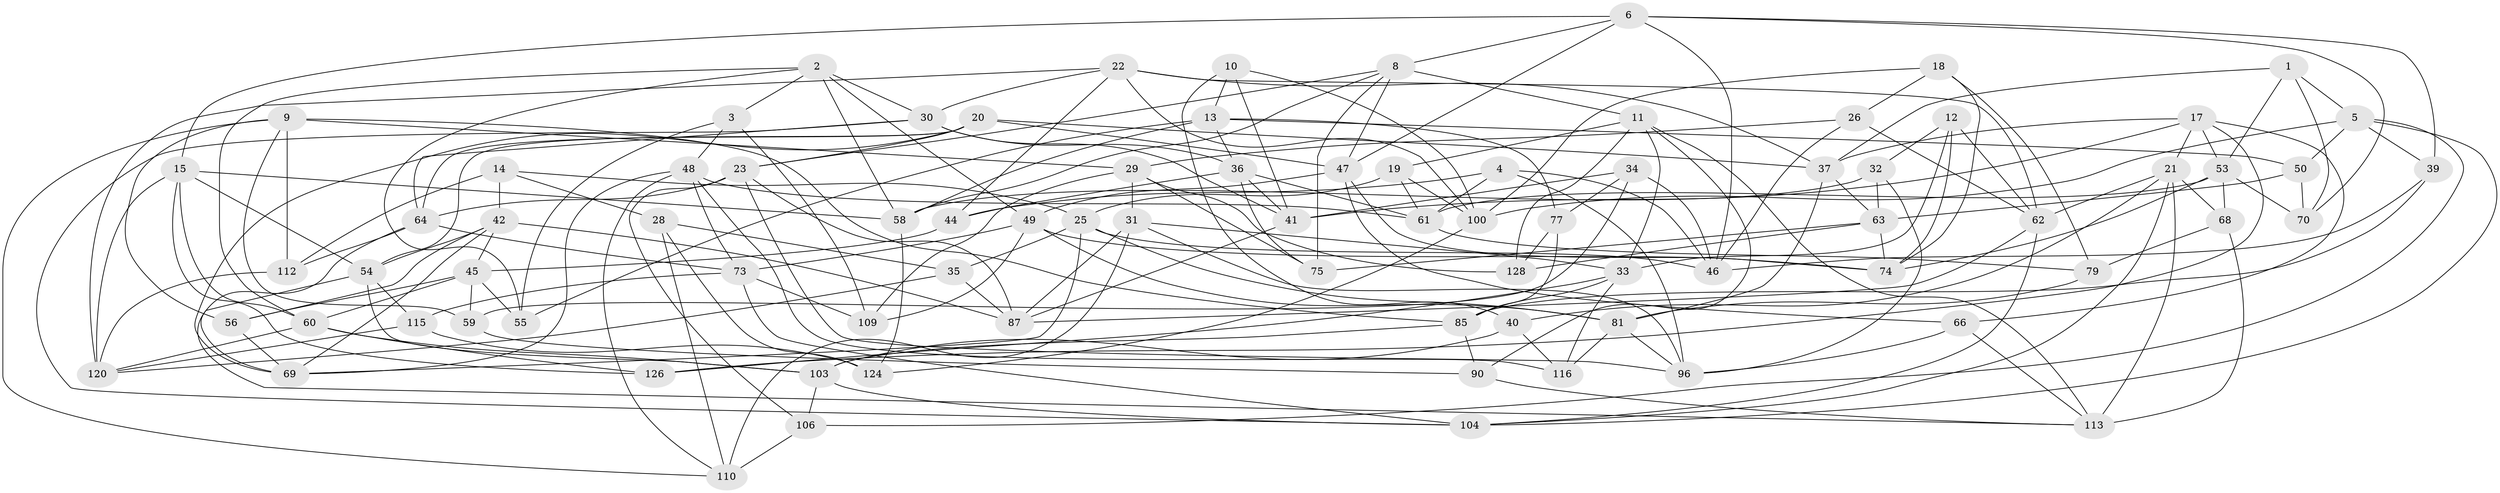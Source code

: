 // Generated by graph-tools (version 1.1) at 2025/24/03/03/25 07:24:26]
// undirected, 83 vertices, 213 edges
graph export_dot {
graph [start="1"]
  node [color=gray90,style=filled];
  1;
  2 [super="+72"];
  3;
  4;
  5 [super="+7"];
  6 [super="+84"];
  8 [super="+24"];
  9 [super="+102"];
  10;
  11 [super="+27"];
  12;
  13 [super="+43"];
  14;
  15 [super="+16"];
  17 [super="+38"];
  18;
  19;
  20 [super="+80"];
  21 [super="+65"];
  22 [super="+89"];
  23 [super="+57"];
  25 [super="+52"];
  26;
  28;
  29 [super="+122"];
  30 [super="+67"];
  31 [super="+83"];
  32;
  33 [super="+78"];
  34;
  35;
  36 [super="+88"];
  37 [super="+51"];
  39;
  40;
  41 [super="+98"];
  42 [super="+123"];
  44;
  45 [super="+92"];
  46 [super="+76"];
  47 [super="+127"];
  48 [super="+86"];
  49 [super="+71"];
  50;
  53 [super="+95"];
  54 [super="+94"];
  55;
  56;
  58 [super="+121"];
  59;
  60 [super="+131"];
  61 [super="+105"];
  62 [super="+93"];
  63 [super="+97"];
  64 [super="+91"];
  66;
  68;
  69 [super="+107"];
  70;
  73 [super="+114"];
  74 [super="+82"];
  75;
  77;
  79;
  81 [super="+117"];
  85 [super="+101"];
  87 [super="+99"];
  90;
  96 [super="+111"];
  100 [super="+125"];
  103 [super="+108"];
  104 [super="+129"];
  106;
  109;
  110 [super="+118"];
  112;
  113 [super="+119"];
  115;
  116;
  120 [super="+130"];
  124;
  126;
  128;
  1 -- 70;
  1 -- 37;
  1 -- 53;
  1 -- 5;
  2 -- 3;
  2 -- 49;
  2 -- 60;
  2 -- 30;
  2 -- 55;
  2 -- 58;
  3 -- 109;
  3 -- 55;
  3 -- 48;
  4 -- 44;
  4 -- 46;
  4 -- 96;
  4 -- 61;
  5 -- 50;
  5 -- 104;
  5 -- 106;
  5 -- 100;
  5 -- 39;
  6 -- 8;
  6 -- 46;
  6 -- 47;
  6 -- 70;
  6 -- 39;
  6 -- 15;
  8 -- 23;
  8 -- 11;
  8 -- 58;
  8 -- 75;
  8 -- 47;
  9 -- 56;
  9 -- 112;
  9 -- 59;
  9 -- 29;
  9 -- 85;
  9 -- 110;
  10 -- 13;
  10 -- 40;
  10 -- 100;
  10 -- 41;
  11 -- 19;
  11 -- 90;
  11 -- 113;
  11 -- 33;
  11 -- 128;
  12 -- 32;
  12 -- 62;
  12 -- 74;
  12 -- 33;
  13 -- 36;
  13 -- 50;
  13 -- 58;
  13 -- 77;
  13 -- 55;
  14 -- 42;
  14 -- 112;
  14 -- 28;
  14 -- 25;
  15 -- 60;
  15 -- 54;
  15 -- 126;
  15 -- 120;
  15 -- 58;
  17 -- 21;
  17 -- 126;
  17 -- 53;
  17 -- 66;
  17 -- 37;
  17 -- 41;
  18 -- 79;
  18 -- 26;
  18 -- 100;
  18 -- 74;
  19 -- 25;
  19 -- 61;
  19 -- 100;
  20 -- 69;
  20 -- 23;
  20 -- 64;
  20 -- 54;
  20 -- 47;
  20 -- 37;
  21 -- 40;
  21 -- 104;
  21 -- 113;
  21 -- 68;
  21 -- 62;
  22 -- 44;
  22 -- 62;
  22 -- 30;
  22 -- 120;
  22 -- 100;
  22 -- 37;
  23 -- 96;
  23 -- 87;
  23 -- 106;
  23 -- 64;
  25 -- 81;
  25 -- 35;
  25 -- 69;
  25 -- 46;
  26 -- 29;
  26 -- 46;
  26 -- 62;
  28 -- 35;
  28 -- 110;
  28 -- 124;
  29 -- 31;
  29 -- 128;
  29 -- 75;
  29 -- 109;
  30 -- 36;
  30 -- 41;
  30 -- 64;
  30 -- 104;
  31 -- 87;
  31 -- 110 [weight=2];
  31 -- 96;
  31 -- 33;
  32 -- 58;
  32 -- 63;
  32 -- 96;
  33 -- 85;
  33 -- 116;
  33 -- 126;
  34 -- 77;
  34 -- 41;
  34 -- 59;
  34 -- 46;
  35 -- 87;
  35 -- 120;
  36 -- 75;
  36 -- 41;
  36 -- 61;
  36 -- 44;
  37 -- 81;
  37 -- 63;
  39 -- 85;
  39 -- 46;
  40 -- 116;
  40 -- 103;
  41 -- 87;
  42 -- 87;
  42 -- 56;
  42 -- 69;
  42 -- 45;
  42 -- 54;
  44 -- 45;
  45 -- 59;
  45 -- 56;
  45 -- 55;
  45 -- 60;
  47 -- 74;
  47 -- 49;
  47 -- 66;
  48 -- 61;
  48 -- 73;
  48 -- 116;
  48 -- 69;
  48 -- 110;
  49 -- 109;
  49 -- 74;
  49 -- 73;
  49 -- 81;
  50 -- 63;
  50 -- 70;
  53 -- 68;
  53 -- 70;
  53 -- 74;
  53 -- 61;
  54 -- 103;
  54 -- 113;
  54 -- 115;
  56 -- 69;
  58 -- 124;
  59 -- 90;
  60 -- 126;
  60 -- 120;
  60 -- 103;
  61 -- 79;
  62 -- 87;
  62 -- 104;
  63 -- 74;
  63 -- 75;
  63 -- 128;
  64 -- 112;
  64 -- 73;
  64 -- 69;
  66 -- 96;
  66 -- 113;
  68 -- 113;
  68 -- 79;
  73 -- 109;
  73 -- 115;
  73 -- 104;
  77 -- 128;
  77 -- 85;
  79 -- 81;
  81 -- 96;
  81 -- 116;
  85 -- 103;
  85 -- 90;
  90 -- 113;
  100 -- 124;
  103 -- 104;
  103 -- 106;
  106 -- 110;
  112 -- 120;
  115 -- 124;
  115 -- 120;
}
